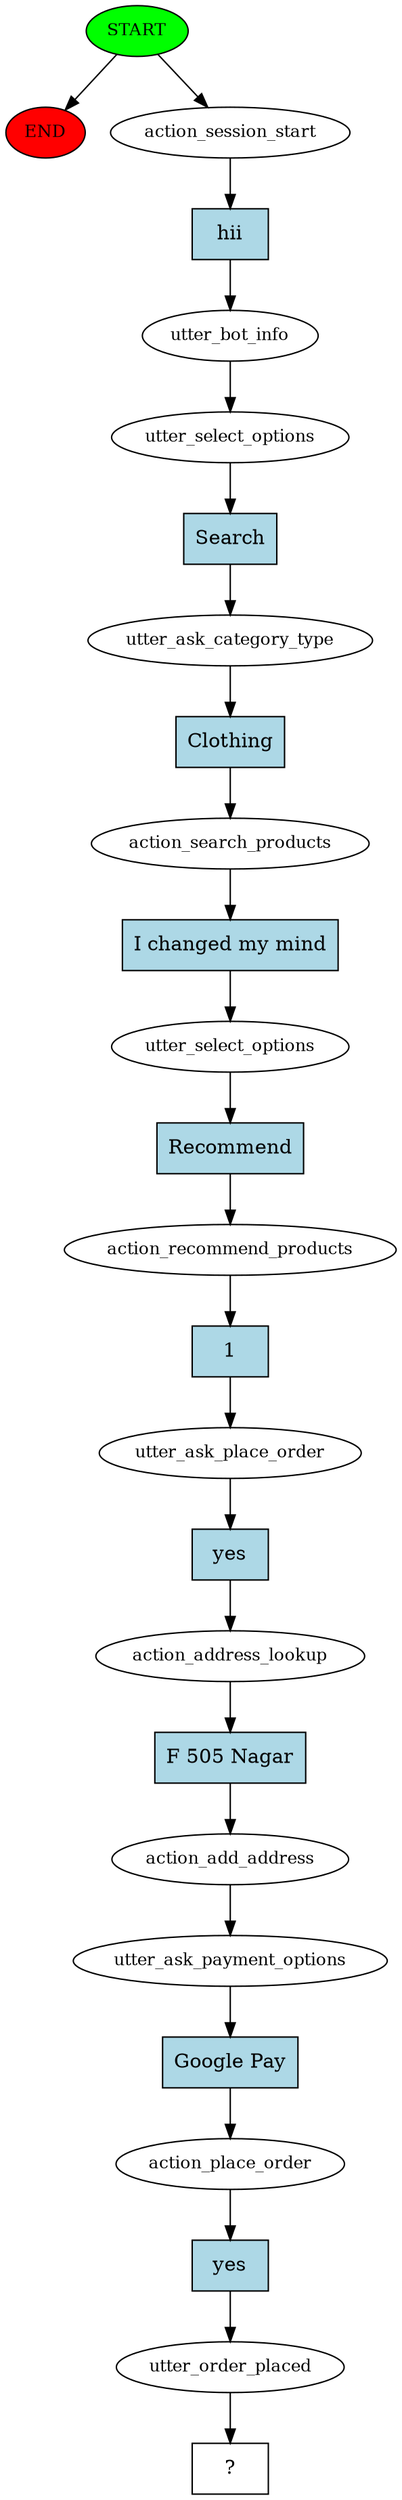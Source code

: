 digraph  {
0 [class="start active", fillcolor=green, fontsize=12, label=START, style=filled];
"-1" [class=end, fillcolor=red, fontsize=12, label=END, style=filled];
1 [class=active, fontsize=12, label=action_session_start];
2 [class=active, fontsize=12, label=utter_bot_info];
3 [class=active, fontsize=12, label=utter_select_options];
4 [class=active, fontsize=12, label=utter_ask_category_type];
5 [class=active, fontsize=12, label=action_search_products];
6 [class=active, fontsize=12, label=utter_select_options];
7 [class=active, fontsize=12, label=action_recommend_products];
8 [class=active, fontsize=12, label=utter_ask_place_order];
9 [class=active, fontsize=12, label=action_address_lookup];
10 [class=active, fontsize=12, label=action_add_address];
11 [class=active, fontsize=12, label=utter_ask_payment_options];
12 [class=active, fontsize=12, label=action_place_order];
13 [class=active, fontsize=12, label=utter_order_placed];
14 [class="intent dashed active", label="  ?  ", shape=rect];
15 [class="intent active", fillcolor=lightblue, label=hii, shape=rect, style=filled];
16 [class="intent active", fillcolor=lightblue, label=Search, shape=rect, style=filled];
17 [class="intent active", fillcolor=lightblue, label=Clothing, shape=rect, style=filled];
18 [class="intent active", fillcolor=lightblue, label="I changed my mind", shape=rect, style=filled];
19 [class="intent active", fillcolor=lightblue, label=Recommend, shape=rect, style=filled];
20 [class="intent active", fillcolor=lightblue, label=1, shape=rect, style=filled];
21 [class="intent active", fillcolor=lightblue, label=yes, shape=rect, style=filled];
22 [class="intent active", fillcolor=lightblue, label="F 505 Nagar", shape=rect, style=filled];
23 [class="intent active", fillcolor=lightblue, label="Google Pay", shape=rect, style=filled];
24 [class="intent active", fillcolor=lightblue, label=yes, shape=rect, style=filled];
0 -> "-1"  [class="", key=NONE, label=""];
0 -> 1  [class=active, key=NONE, label=""];
1 -> 15  [class=active, key=0];
2 -> 3  [class=active, key=NONE, label=""];
3 -> 16  [class=active, key=0];
4 -> 17  [class=active, key=0];
5 -> 18  [class=active, key=0];
6 -> 19  [class=active, key=0];
7 -> 20  [class=active, key=0];
8 -> 21  [class=active, key=0];
9 -> 22  [class=active, key=0];
10 -> 11  [class=active, key=NONE, label=""];
11 -> 23  [class=active, key=0];
12 -> 24  [class=active, key=0];
13 -> 14  [class=active, key=NONE, label=""];
15 -> 2  [class=active, key=0];
16 -> 4  [class=active, key=0];
17 -> 5  [class=active, key=0];
18 -> 6  [class=active, key=0];
19 -> 7  [class=active, key=0];
20 -> 8  [class=active, key=0];
21 -> 9  [class=active, key=0];
22 -> 10  [class=active, key=0];
23 -> 12  [class=active, key=0];
24 -> 13  [class=active, key=0];
}
